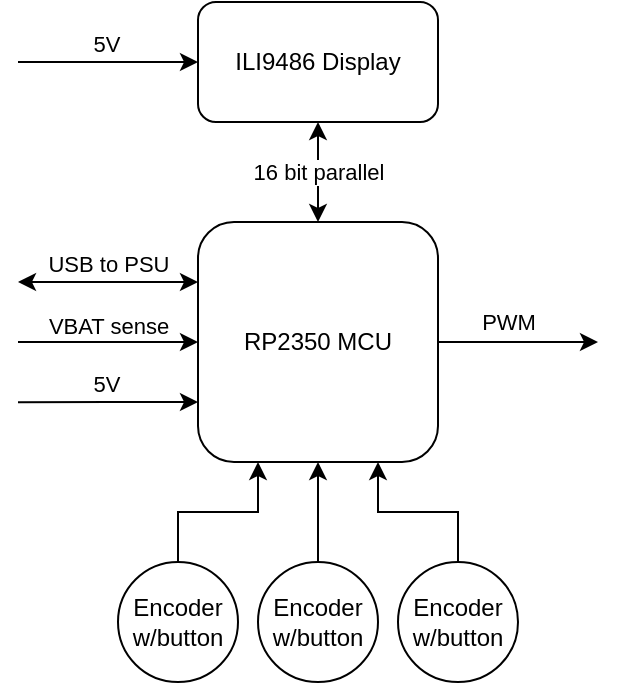 <mxfile version="24.7.17">
  <diagram name="Page-1" id="0u0qS9xit8GelhcY09GJ">
    <mxGraphModel dx="1430" dy="837" grid="1" gridSize="10" guides="1" tooltips="1" connect="1" arrows="1" fold="1" page="1" pageScale="1" pageWidth="850" pageHeight="1100" math="0" shadow="0">
      <root>
        <mxCell id="0" />
        <mxCell id="1" parent="0" />
        <mxCell id="Gu2H7t9DkZZmHhLoCJ2h-31" style="edgeStyle=orthogonalEdgeStyle;rounded=0;orthogonalLoop=1;jettySize=auto;html=1;exitX=0;exitY=0.5;exitDx=0;exitDy=0;endArrow=none;endFill=0;startArrow=classic;startFill=1;" edge="1" parent="1" source="Gu2H7t9DkZZmHhLoCJ2h-2">
          <mxGeometry relative="1" as="geometry">
            <mxPoint x="270" y="300" as="targetPoint" />
          </mxGeometry>
        </mxCell>
        <mxCell id="Gu2H7t9DkZZmHhLoCJ2h-32" value="5V" style="edgeLabel;html=1;align=center;verticalAlign=middle;resizable=0;points=[];" vertex="1" connectable="0" parent="Gu2H7t9DkZZmHhLoCJ2h-31">
          <mxGeometry x="0.1" relative="1" as="geometry">
            <mxPoint x="3" y="-10" as="offset" />
          </mxGeometry>
        </mxCell>
        <mxCell id="Gu2H7t9DkZZmHhLoCJ2h-2" value="ILI9486 Display" style="rounded=1;whiteSpace=wrap;html=1;" vertex="1" parent="1">
          <mxGeometry x="360" y="270" width="120" height="60" as="geometry" />
        </mxCell>
        <mxCell id="Gu2H7t9DkZZmHhLoCJ2h-4" style="edgeStyle=orthogonalEdgeStyle;rounded=0;orthogonalLoop=1;jettySize=auto;html=1;entryX=0.5;entryY=1;entryDx=0;entryDy=0;endArrow=classic;endFill=1;startArrow=classic;startFill=1;" edge="1" parent="1" source="Gu2H7t9DkZZmHhLoCJ2h-3" target="Gu2H7t9DkZZmHhLoCJ2h-2">
          <mxGeometry relative="1" as="geometry" />
        </mxCell>
        <mxCell id="Gu2H7t9DkZZmHhLoCJ2h-5" value="16 bit parallel" style="edgeLabel;html=1;align=center;verticalAlign=middle;resizable=0;points=[];" vertex="1" connectable="0" parent="Gu2H7t9DkZZmHhLoCJ2h-4">
          <mxGeometry x="0.007" y="3" relative="1" as="geometry">
            <mxPoint x="3" as="offset" />
          </mxGeometry>
        </mxCell>
        <mxCell id="Gu2H7t9DkZZmHhLoCJ2h-22" style="edgeStyle=orthogonalEdgeStyle;rounded=0;orthogonalLoop=1;jettySize=auto;html=1;exitX=0;exitY=0.25;exitDx=0;exitDy=0;startArrow=classic;startFill=1;" edge="1" parent="1" source="Gu2H7t9DkZZmHhLoCJ2h-3">
          <mxGeometry relative="1" as="geometry">
            <mxPoint x="270" y="410" as="targetPoint" />
          </mxGeometry>
        </mxCell>
        <mxCell id="Gu2H7t9DkZZmHhLoCJ2h-23" value="USB to PSU" style="edgeLabel;html=1;align=center;verticalAlign=middle;resizable=0;points=[];" vertex="1" connectable="0" parent="Gu2H7t9DkZZmHhLoCJ2h-22">
          <mxGeometry x="-0.019" y="-3" relative="1" as="geometry">
            <mxPoint x="2" y="-9" as="offset" />
          </mxGeometry>
        </mxCell>
        <mxCell id="Gu2H7t9DkZZmHhLoCJ2h-24" style="edgeStyle=orthogonalEdgeStyle;rounded=0;orthogonalLoop=1;jettySize=auto;html=1;exitX=0;exitY=0.5;exitDx=0;exitDy=0;startArrow=classic;startFill=1;endArrow=none;endFill=0;" edge="1" parent="1" source="Gu2H7t9DkZZmHhLoCJ2h-3">
          <mxGeometry relative="1" as="geometry">
            <mxPoint x="270" y="440" as="targetPoint" />
          </mxGeometry>
        </mxCell>
        <mxCell id="Gu2H7t9DkZZmHhLoCJ2h-25" value="VBAT sense" style="edgeLabel;html=1;align=center;verticalAlign=middle;resizable=0;points=[];" vertex="1" connectable="0" parent="Gu2H7t9DkZZmHhLoCJ2h-24">
          <mxGeometry x="0.204" y="1" relative="1" as="geometry">
            <mxPoint x="9" y="-10" as="offset" />
          </mxGeometry>
        </mxCell>
        <mxCell id="Gu2H7t9DkZZmHhLoCJ2h-27" style="edgeStyle=orthogonalEdgeStyle;rounded=0;orthogonalLoop=1;jettySize=auto;html=1;exitX=0;exitY=0.75;exitDx=0;exitDy=0;startArrow=classic;startFill=1;endArrow=none;endFill=0;" edge="1" parent="1" source="Gu2H7t9DkZZmHhLoCJ2h-3">
          <mxGeometry relative="1" as="geometry">
            <mxPoint x="270" y="470.095" as="targetPoint" />
          </mxGeometry>
        </mxCell>
        <mxCell id="Gu2H7t9DkZZmHhLoCJ2h-30" value="5V" style="edgeLabel;html=1;align=center;verticalAlign=middle;resizable=0;points=[];" vertex="1" connectable="0" parent="Gu2H7t9DkZZmHhLoCJ2h-27">
          <mxGeometry x="0.157" y="1" relative="1" as="geometry">
            <mxPoint x="6" y="-11" as="offset" />
          </mxGeometry>
        </mxCell>
        <mxCell id="Gu2H7t9DkZZmHhLoCJ2h-28" style="edgeStyle=orthogonalEdgeStyle;rounded=0;orthogonalLoop=1;jettySize=auto;html=1;" edge="1" parent="1" source="Gu2H7t9DkZZmHhLoCJ2h-3">
          <mxGeometry relative="1" as="geometry">
            <mxPoint x="560" y="440" as="targetPoint" />
          </mxGeometry>
        </mxCell>
        <mxCell id="Gu2H7t9DkZZmHhLoCJ2h-29" value="PWM" style="edgeLabel;html=1;align=center;verticalAlign=middle;resizable=0;points=[];" vertex="1" connectable="0" parent="Gu2H7t9DkZZmHhLoCJ2h-28">
          <mxGeometry x="-0.137" y="1" relative="1" as="geometry">
            <mxPoint y="-9" as="offset" />
          </mxGeometry>
        </mxCell>
        <mxCell id="Gu2H7t9DkZZmHhLoCJ2h-3" value="RP2350 MCU" style="rounded=1;whiteSpace=wrap;html=1;" vertex="1" parent="1">
          <mxGeometry x="360" y="380" width="120" height="120" as="geometry" />
        </mxCell>
        <mxCell id="Gu2H7t9DkZZmHhLoCJ2h-21" style="edgeStyle=orthogonalEdgeStyle;rounded=0;orthogonalLoop=1;jettySize=auto;html=1;entryX=0.25;entryY=1;entryDx=0;entryDy=0;" edge="1" parent="1" source="Gu2H7t9DkZZmHhLoCJ2h-6" target="Gu2H7t9DkZZmHhLoCJ2h-3">
          <mxGeometry relative="1" as="geometry" />
        </mxCell>
        <mxCell id="Gu2H7t9DkZZmHhLoCJ2h-6" value="Encoder&lt;div&gt;w/button&lt;/div&gt;" style="ellipse;whiteSpace=wrap;html=1;aspect=fixed;" vertex="1" parent="1">
          <mxGeometry x="320" y="550" width="60" height="60" as="geometry" />
        </mxCell>
        <mxCell id="Gu2H7t9DkZZmHhLoCJ2h-20" style="edgeStyle=orthogonalEdgeStyle;rounded=0;orthogonalLoop=1;jettySize=auto;html=1;entryX=0.5;entryY=1;entryDx=0;entryDy=0;" edge="1" parent="1" source="Gu2H7t9DkZZmHhLoCJ2h-14" target="Gu2H7t9DkZZmHhLoCJ2h-3">
          <mxGeometry relative="1" as="geometry" />
        </mxCell>
        <mxCell id="Gu2H7t9DkZZmHhLoCJ2h-14" value="Encoder&lt;div&gt;w/button&lt;/div&gt;" style="ellipse;whiteSpace=wrap;html=1;aspect=fixed;" vertex="1" parent="1">
          <mxGeometry x="390" y="550" width="60" height="60" as="geometry" />
        </mxCell>
        <mxCell id="Gu2H7t9DkZZmHhLoCJ2h-19" style="edgeStyle=orthogonalEdgeStyle;rounded=0;orthogonalLoop=1;jettySize=auto;html=1;entryX=0.75;entryY=1;entryDx=0;entryDy=0;" edge="1" parent="1" source="Gu2H7t9DkZZmHhLoCJ2h-15" target="Gu2H7t9DkZZmHhLoCJ2h-3">
          <mxGeometry relative="1" as="geometry" />
        </mxCell>
        <mxCell id="Gu2H7t9DkZZmHhLoCJ2h-15" value="Encoder&lt;div&gt;w/button&lt;/div&gt;" style="ellipse;whiteSpace=wrap;html=1;aspect=fixed;" vertex="1" parent="1">
          <mxGeometry x="460" y="550" width="60" height="60" as="geometry" />
        </mxCell>
      </root>
    </mxGraphModel>
  </diagram>
</mxfile>
